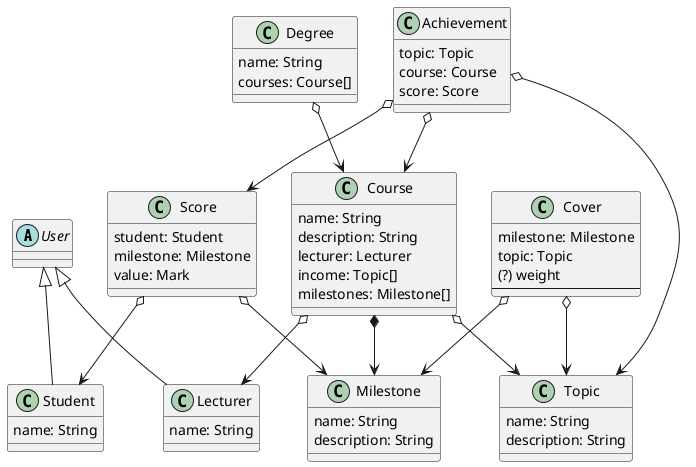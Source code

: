 @startuml

abstract class User {
}

class Lecturer {
    name: String
}

class Student {
    name: String
}

class Score {
    student: Student
    milestone: Milestone
    value: Mark
}

class Achievement {
    topic: Topic
    course: Course
    score: Score
}

class Course {
    name: String
    description: String
    lecturer: Lecturer
    income: Topic[]
    milestones: Milestone[]
}

class Milestone {
    name: String
    description: String
}

class Cover {
    milestone: Milestone
    topic: Topic
    (?) weight
    ---
}

class Topic {
    name: String
    description: String
}

class Degree {
    name: String
    courses: Course[]
}

User <|-- Lecturer
User <|-- Student

Score o--> Student
Score o--> Milestone

Achievement o--> Topic
Achievement o--> Course
Achievement o--> Score

Cover o--> Topic
Cover o--> Milestone

Degree o--> Course

Course o--> Lecturer
Course o--> Topic
Course *--> Milestone

@enduml
